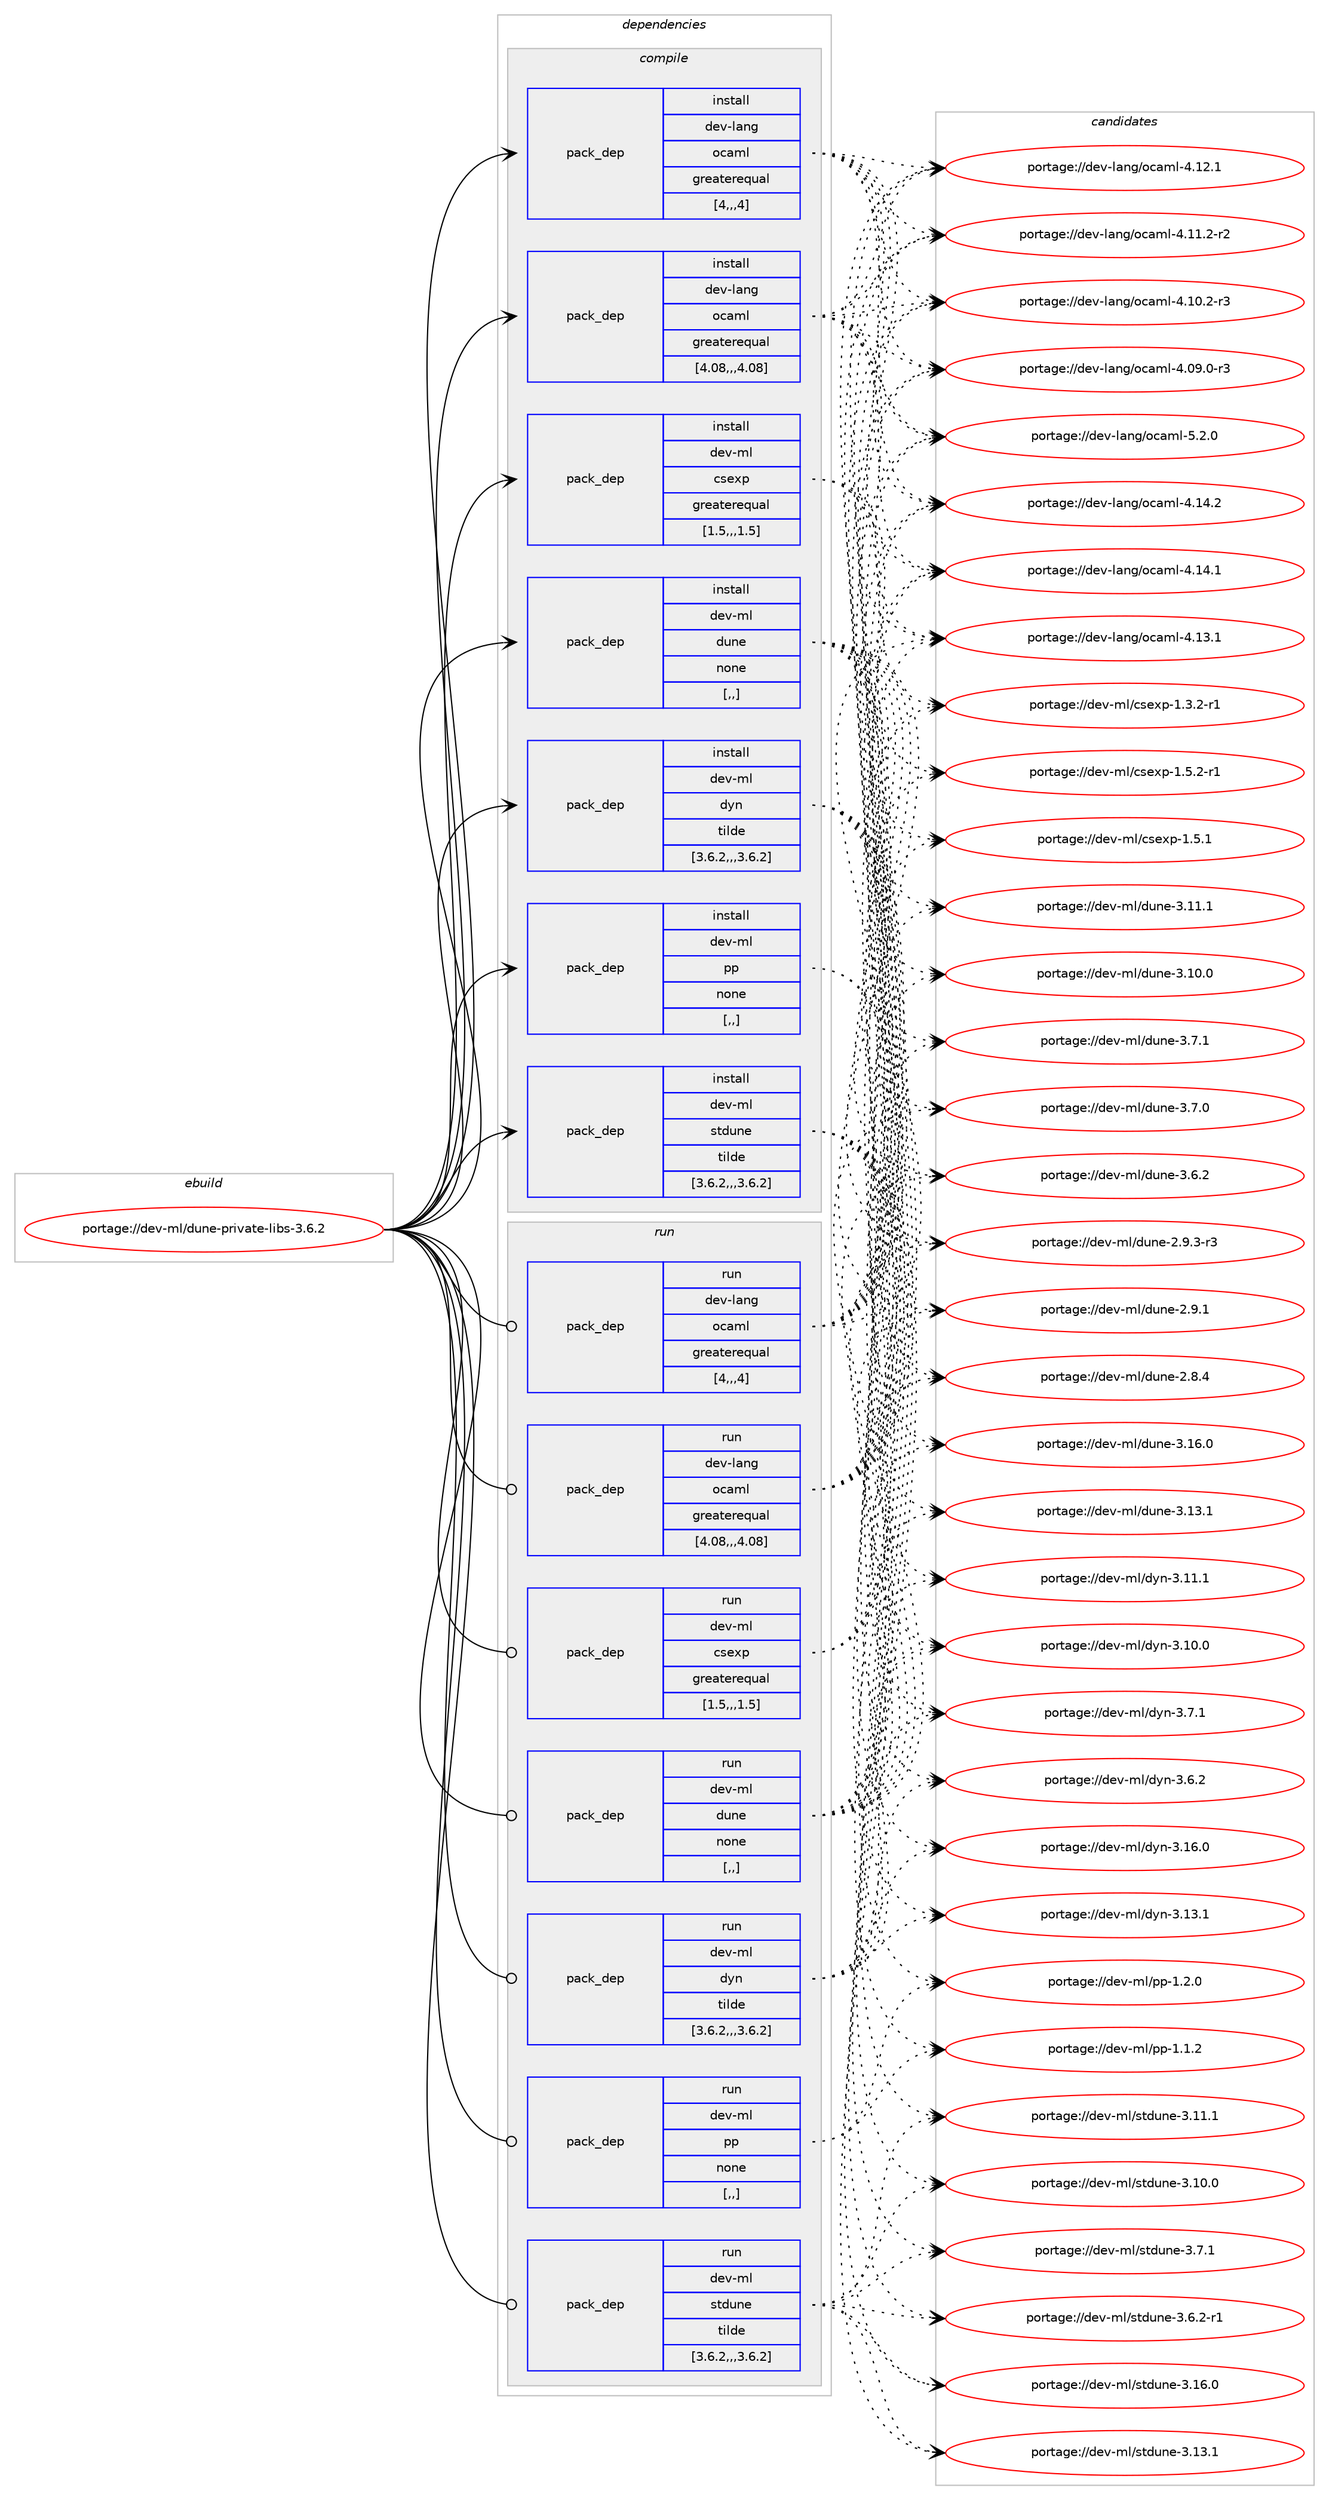 digraph prolog {

# *************
# Graph options
# *************

newrank=true;
concentrate=true;
compound=true;
graph [rankdir=LR,fontname=Helvetica,fontsize=10,ranksep=1.5];#, ranksep=2.5, nodesep=0.2];
edge  [arrowhead=vee];
node  [fontname=Helvetica,fontsize=10];

# **********
# The ebuild
# **********

subgraph cluster_leftcol {
color=gray;
label=<<i>ebuild</i>>;
id [label="portage://dev-ml/dune-private-libs-3.6.2", color=red, width=4, href="../dev-ml/dune-private-libs-3.6.2.svg"];
}

# ****************
# The dependencies
# ****************

subgraph cluster_midcol {
color=gray;
label=<<i>dependencies</i>>;
subgraph cluster_compile {
fillcolor="#eeeeee";
style=filled;
label=<<i>compile</i>>;
subgraph pack87952 {
dependency118404 [label=<<TABLE BORDER="0" CELLBORDER="1" CELLSPACING="0" CELLPADDING="4" WIDTH="220"><TR><TD ROWSPAN="6" CELLPADDING="30">pack_dep</TD></TR><TR><TD WIDTH="110">install</TD></TR><TR><TD>dev-lang</TD></TR><TR><TD>ocaml</TD></TR><TR><TD>greaterequal</TD></TR><TR><TD>[4,,,4]</TD></TR></TABLE>>, shape=none, color=blue];
}
id:e -> dependency118404:w [weight=20,style="solid",arrowhead="vee"];
subgraph pack87953 {
dependency118405 [label=<<TABLE BORDER="0" CELLBORDER="1" CELLSPACING="0" CELLPADDING="4" WIDTH="220"><TR><TD ROWSPAN="6" CELLPADDING="30">pack_dep</TD></TR><TR><TD WIDTH="110">install</TD></TR><TR><TD>dev-lang</TD></TR><TR><TD>ocaml</TD></TR><TR><TD>greaterequal</TD></TR><TR><TD>[4.08,,,4.08]</TD></TR></TABLE>>, shape=none, color=blue];
}
id:e -> dependency118405:w [weight=20,style="solid",arrowhead="vee"];
subgraph pack87954 {
dependency118406 [label=<<TABLE BORDER="0" CELLBORDER="1" CELLSPACING="0" CELLPADDING="4" WIDTH="220"><TR><TD ROWSPAN="6" CELLPADDING="30">pack_dep</TD></TR><TR><TD WIDTH="110">install</TD></TR><TR><TD>dev-ml</TD></TR><TR><TD>csexp</TD></TR><TR><TD>greaterequal</TD></TR><TR><TD>[1.5,,,1.5]</TD></TR></TABLE>>, shape=none, color=blue];
}
id:e -> dependency118406:w [weight=20,style="solid",arrowhead="vee"];
subgraph pack87955 {
dependency118407 [label=<<TABLE BORDER="0" CELLBORDER="1" CELLSPACING="0" CELLPADDING="4" WIDTH="220"><TR><TD ROWSPAN="6" CELLPADDING="30">pack_dep</TD></TR><TR><TD WIDTH="110">install</TD></TR><TR><TD>dev-ml</TD></TR><TR><TD>dune</TD></TR><TR><TD>none</TD></TR><TR><TD>[,,]</TD></TR></TABLE>>, shape=none, color=blue];
}
id:e -> dependency118407:w [weight=20,style="solid",arrowhead="vee"];
subgraph pack87956 {
dependency118408 [label=<<TABLE BORDER="0" CELLBORDER="1" CELLSPACING="0" CELLPADDING="4" WIDTH="220"><TR><TD ROWSPAN="6" CELLPADDING="30">pack_dep</TD></TR><TR><TD WIDTH="110">install</TD></TR><TR><TD>dev-ml</TD></TR><TR><TD>dyn</TD></TR><TR><TD>tilde</TD></TR><TR><TD>[3.6.2,,,3.6.2]</TD></TR></TABLE>>, shape=none, color=blue];
}
id:e -> dependency118408:w [weight=20,style="solid",arrowhead="vee"];
subgraph pack87957 {
dependency118409 [label=<<TABLE BORDER="0" CELLBORDER="1" CELLSPACING="0" CELLPADDING="4" WIDTH="220"><TR><TD ROWSPAN="6" CELLPADDING="30">pack_dep</TD></TR><TR><TD WIDTH="110">install</TD></TR><TR><TD>dev-ml</TD></TR><TR><TD>pp</TD></TR><TR><TD>none</TD></TR><TR><TD>[,,]</TD></TR></TABLE>>, shape=none, color=blue];
}
id:e -> dependency118409:w [weight=20,style="solid",arrowhead="vee"];
subgraph pack87958 {
dependency118410 [label=<<TABLE BORDER="0" CELLBORDER="1" CELLSPACING="0" CELLPADDING="4" WIDTH="220"><TR><TD ROWSPAN="6" CELLPADDING="30">pack_dep</TD></TR><TR><TD WIDTH="110">install</TD></TR><TR><TD>dev-ml</TD></TR><TR><TD>stdune</TD></TR><TR><TD>tilde</TD></TR><TR><TD>[3.6.2,,,3.6.2]</TD></TR></TABLE>>, shape=none, color=blue];
}
id:e -> dependency118410:w [weight=20,style="solid",arrowhead="vee"];
}
subgraph cluster_compileandrun {
fillcolor="#eeeeee";
style=filled;
label=<<i>compile and run</i>>;
}
subgraph cluster_run {
fillcolor="#eeeeee";
style=filled;
label=<<i>run</i>>;
subgraph pack87959 {
dependency118411 [label=<<TABLE BORDER="0" CELLBORDER="1" CELLSPACING="0" CELLPADDING="4" WIDTH="220"><TR><TD ROWSPAN="6" CELLPADDING="30">pack_dep</TD></TR><TR><TD WIDTH="110">run</TD></TR><TR><TD>dev-lang</TD></TR><TR><TD>ocaml</TD></TR><TR><TD>greaterequal</TD></TR><TR><TD>[4,,,4]</TD></TR></TABLE>>, shape=none, color=blue];
}
id:e -> dependency118411:w [weight=20,style="solid",arrowhead="odot"];
subgraph pack87960 {
dependency118412 [label=<<TABLE BORDER="0" CELLBORDER="1" CELLSPACING="0" CELLPADDING="4" WIDTH="220"><TR><TD ROWSPAN="6" CELLPADDING="30">pack_dep</TD></TR><TR><TD WIDTH="110">run</TD></TR><TR><TD>dev-lang</TD></TR><TR><TD>ocaml</TD></TR><TR><TD>greaterequal</TD></TR><TR><TD>[4.08,,,4.08]</TD></TR></TABLE>>, shape=none, color=blue];
}
id:e -> dependency118412:w [weight=20,style="solid",arrowhead="odot"];
subgraph pack87961 {
dependency118413 [label=<<TABLE BORDER="0" CELLBORDER="1" CELLSPACING="0" CELLPADDING="4" WIDTH="220"><TR><TD ROWSPAN="6" CELLPADDING="30">pack_dep</TD></TR><TR><TD WIDTH="110">run</TD></TR><TR><TD>dev-ml</TD></TR><TR><TD>csexp</TD></TR><TR><TD>greaterequal</TD></TR><TR><TD>[1.5,,,1.5]</TD></TR></TABLE>>, shape=none, color=blue];
}
id:e -> dependency118413:w [weight=20,style="solid",arrowhead="odot"];
subgraph pack87962 {
dependency118414 [label=<<TABLE BORDER="0" CELLBORDER="1" CELLSPACING="0" CELLPADDING="4" WIDTH="220"><TR><TD ROWSPAN="6" CELLPADDING="30">pack_dep</TD></TR><TR><TD WIDTH="110">run</TD></TR><TR><TD>dev-ml</TD></TR><TR><TD>dune</TD></TR><TR><TD>none</TD></TR><TR><TD>[,,]</TD></TR></TABLE>>, shape=none, color=blue];
}
id:e -> dependency118414:w [weight=20,style="solid",arrowhead="odot"];
subgraph pack87963 {
dependency118415 [label=<<TABLE BORDER="0" CELLBORDER="1" CELLSPACING="0" CELLPADDING="4" WIDTH="220"><TR><TD ROWSPAN="6" CELLPADDING="30">pack_dep</TD></TR><TR><TD WIDTH="110">run</TD></TR><TR><TD>dev-ml</TD></TR><TR><TD>dyn</TD></TR><TR><TD>tilde</TD></TR><TR><TD>[3.6.2,,,3.6.2]</TD></TR></TABLE>>, shape=none, color=blue];
}
id:e -> dependency118415:w [weight=20,style="solid",arrowhead="odot"];
subgraph pack87964 {
dependency118416 [label=<<TABLE BORDER="0" CELLBORDER="1" CELLSPACING="0" CELLPADDING="4" WIDTH="220"><TR><TD ROWSPAN="6" CELLPADDING="30">pack_dep</TD></TR><TR><TD WIDTH="110">run</TD></TR><TR><TD>dev-ml</TD></TR><TR><TD>pp</TD></TR><TR><TD>none</TD></TR><TR><TD>[,,]</TD></TR></TABLE>>, shape=none, color=blue];
}
id:e -> dependency118416:w [weight=20,style="solid",arrowhead="odot"];
subgraph pack87965 {
dependency118417 [label=<<TABLE BORDER="0" CELLBORDER="1" CELLSPACING="0" CELLPADDING="4" WIDTH="220"><TR><TD ROWSPAN="6" CELLPADDING="30">pack_dep</TD></TR><TR><TD WIDTH="110">run</TD></TR><TR><TD>dev-ml</TD></TR><TR><TD>stdune</TD></TR><TR><TD>tilde</TD></TR><TR><TD>[3.6.2,,,3.6.2]</TD></TR></TABLE>>, shape=none, color=blue];
}
id:e -> dependency118417:w [weight=20,style="solid",arrowhead="odot"];
}
}

# **************
# The candidates
# **************

subgraph cluster_choices {
rank=same;
color=gray;
label=<<i>candidates</i>>;

subgraph choice87952 {
color=black;
nodesep=1;
choice1001011184510897110103471119997109108455346504648 [label="portage://dev-lang/ocaml-5.2.0", color=red, width=4,href="../dev-lang/ocaml-5.2.0.svg"];
choice100101118451089711010347111999710910845524649524650 [label="portage://dev-lang/ocaml-4.14.2", color=red, width=4,href="../dev-lang/ocaml-4.14.2.svg"];
choice100101118451089711010347111999710910845524649524649 [label="portage://dev-lang/ocaml-4.14.1", color=red, width=4,href="../dev-lang/ocaml-4.14.1.svg"];
choice100101118451089711010347111999710910845524649514649 [label="portage://dev-lang/ocaml-4.13.1", color=red, width=4,href="../dev-lang/ocaml-4.13.1.svg"];
choice100101118451089711010347111999710910845524649504649 [label="portage://dev-lang/ocaml-4.12.1", color=red, width=4,href="../dev-lang/ocaml-4.12.1.svg"];
choice1001011184510897110103471119997109108455246494946504511450 [label="portage://dev-lang/ocaml-4.11.2-r2", color=red, width=4,href="../dev-lang/ocaml-4.11.2-r2.svg"];
choice1001011184510897110103471119997109108455246494846504511451 [label="portage://dev-lang/ocaml-4.10.2-r3", color=red, width=4,href="../dev-lang/ocaml-4.10.2-r3.svg"];
choice1001011184510897110103471119997109108455246485746484511451 [label="portage://dev-lang/ocaml-4.09.0-r3", color=red, width=4,href="../dev-lang/ocaml-4.09.0-r3.svg"];
dependency118404:e -> choice1001011184510897110103471119997109108455346504648:w [style=dotted,weight="100"];
dependency118404:e -> choice100101118451089711010347111999710910845524649524650:w [style=dotted,weight="100"];
dependency118404:e -> choice100101118451089711010347111999710910845524649524649:w [style=dotted,weight="100"];
dependency118404:e -> choice100101118451089711010347111999710910845524649514649:w [style=dotted,weight="100"];
dependency118404:e -> choice100101118451089711010347111999710910845524649504649:w [style=dotted,weight="100"];
dependency118404:e -> choice1001011184510897110103471119997109108455246494946504511450:w [style=dotted,weight="100"];
dependency118404:e -> choice1001011184510897110103471119997109108455246494846504511451:w [style=dotted,weight="100"];
dependency118404:e -> choice1001011184510897110103471119997109108455246485746484511451:w [style=dotted,weight="100"];
}
subgraph choice87953 {
color=black;
nodesep=1;
choice1001011184510897110103471119997109108455346504648 [label="portage://dev-lang/ocaml-5.2.0", color=red, width=4,href="../dev-lang/ocaml-5.2.0.svg"];
choice100101118451089711010347111999710910845524649524650 [label="portage://dev-lang/ocaml-4.14.2", color=red, width=4,href="../dev-lang/ocaml-4.14.2.svg"];
choice100101118451089711010347111999710910845524649524649 [label="portage://dev-lang/ocaml-4.14.1", color=red, width=4,href="../dev-lang/ocaml-4.14.1.svg"];
choice100101118451089711010347111999710910845524649514649 [label="portage://dev-lang/ocaml-4.13.1", color=red, width=4,href="../dev-lang/ocaml-4.13.1.svg"];
choice100101118451089711010347111999710910845524649504649 [label="portage://dev-lang/ocaml-4.12.1", color=red, width=4,href="../dev-lang/ocaml-4.12.1.svg"];
choice1001011184510897110103471119997109108455246494946504511450 [label="portage://dev-lang/ocaml-4.11.2-r2", color=red, width=4,href="../dev-lang/ocaml-4.11.2-r2.svg"];
choice1001011184510897110103471119997109108455246494846504511451 [label="portage://dev-lang/ocaml-4.10.2-r3", color=red, width=4,href="../dev-lang/ocaml-4.10.2-r3.svg"];
choice1001011184510897110103471119997109108455246485746484511451 [label="portage://dev-lang/ocaml-4.09.0-r3", color=red, width=4,href="../dev-lang/ocaml-4.09.0-r3.svg"];
dependency118405:e -> choice1001011184510897110103471119997109108455346504648:w [style=dotted,weight="100"];
dependency118405:e -> choice100101118451089711010347111999710910845524649524650:w [style=dotted,weight="100"];
dependency118405:e -> choice100101118451089711010347111999710910845524649524649:w [style=dotted,weight="100"];
dependency118405:e -> choice100101118451089711010347111999710910845524649514649:w [style=dotted,weight="100"];
dependency118405:e -> choice100101118451089711010347111999710910845524649504649:w [style=dotted,weight="100"];
dependency118405:e -> choice1001011184510897110103471119997109108455246494946504511450:w [style=dotted,weight="100"];
dependency118405:e -> choice1001011184510897110103471119997109108455246494846504511451:w [style=dotted,weight="100"];
dependency118405:e -> choice1001011184510897110103471119997109108455246485746484511451:w [style=dotted,weight="100"];
}
subgraph choice87954 {
color=black;
nodesep=1;
choice1001011184510910847991151011201124549465346504511449 [label="portage://dev-ml/csexp-1.5.2-r1", color=red, width=4,href="../dev-ml/csexp-1.5.2-r1.svg"];
choice100101118451091084799115101120112454946534649 [label="portage://dev-ml/csexp-1.5.1", color=red, width=4,href="../dev-ml/csexp-1.5.1.svg"];
choice1001011184510910847991151011201124549465146504511449 [label="portage://dev-ml/csexp-1.3.2-r1", color=red, width=4,href="../dev-ml/csexp-1.3.2-r1.svg"];
dependency118406:e -> choice1001011184510910847991151011201124549465346504511449:w [style=dotted,weight="100"];
dependency118406:e -> choice100101118451091084799115101120112454946534649:w [style=dotted,weight="100"];
dependency118406:e -> choice1001011184510910847991151011201124549465146504511449:w [style=dotted,weight="100"];
}
subgraph choice87955 {
color=black;
nodesep=1;
choice100101118451091084710011711010145514649544648 [label="portage://dev-ml/dune-3.16.0", color=red, width=4,href="../dev-ml/dune-3.16.0.svg"];
choice100101118451091084710011711010145514649514649 [label="portage://dev-ml/dune-3.13.1", color=red, width=4,href="../dev-ml/dune-3.13.1.svg"];
choice100101118451091084710011711010145514649494649 [label="portage://dev-ml/dune-3.11.1", color=red, width=4,href="../dev-ml/dune-3.11.1.svg"];
choice100101118451091084710011711010145514649484648 [label="portage://dev-ml/dune-3.10.0", color=red, width=4,href="../dev-ml/dune-3.10.0.svg"];
choice1001011184510910847100117110101455146554649 [label="portage://dev-ml/dune-3.7.1", color=red, width=4,href="../dev-ml/dune-3.7.1.svg"];
choice1001011184510910847100117110101455146554648 [label="portage://dev-ml/dune-3.7.0", color=red, width=4,href="../dev-ml/dune-3.7.0.svg"];
choice1001011184510910847100117110101455146544650 [label="portage://dev-ml/dune-3.6.2", color=red, width=4,href="../dev-ml/dune-3.6.2.svg"];
choice10010111845109108471001171101014550465746514511451 [label="portage://dev-ml/dune-2.9.3-r3", color=red, width=4,href="../dev-ml/dune-2.9.3-r3.svg"];
choice1001011184510910847100117110101455046574649 [label="portage://dev-ml/dune-2.9.1", color=red, width=4,href="../dev-ml/dune-2.9.1.svg"];
choice1001011184510910847100117110101455046564652 [label="portage://dev-ml/dune-2.8.4", color=red, width=4,href="../dev-ml/dune-2.8.4.svg"];
dependency118407:e -> choice100101118451091084710011711010145514649544648:w [style=dotted,weight="100"];
dependency118407:e -> choice100101118451091084710011711010145514649514649:w [style=dotted,weight="100"];
dependency118407:e -> choice100101118451091084710011711010145514649494649:w [style=dotted,weight="100"];
dependency118407:e -> choice100101118451091084710011711010145514649484648:w [style=dotted,weight="100"];
dependency118407:e -> choice1001011184510910847100117110101455146554649:w [style=dotted,weight="100"];
dependency118407:e -> choice1001011184510910847100117110101455146554648:w [style=dotted,weight="100"];
dependency118407:e -> choice1001011184510910847100117110101455146544650:w [style=dotted,weight="100"];
dependency118407:e -> choice10010111845109108471001171101014550465746514511451:w [style=dotted,weight="100"];
dependency118407:e -> choice1001011184510910847100117110101455046574649:w [style=dotted,weight="100"];
dependency118407:e -> choice1001011184510910847100117110101455046564652:w [style=dotted,weight="100"];
}
subgraph choice87956 {
color=black;
nodesep=1;
choice100101118451091084710012111045514649544648 [label="portage://dev-ml/dyn-3.16.0", color=red, width=4,href="../dev-ml/dyn-3.16.0.svg"];
choice100101118451091084710012111045514649514649 [label="portage://dev-ml/dyn-3.13.1", color=red, width=4,href="../dev-ml/dyn-3.13.1.svg"];
choice100101118451091084710012111045514649494649 [label="portage://dev-ml/dyn-3.11.1", color=red, width=4,href="../dev-ml/dyn-3.11.1.svg"];
choice100101118451091084710012111045514649484648 [label="portage://dev-ml/dyn-3.10.0", color=red, width=4,href="../dev-ml/dyn-3.10.0.svg"];
choice1001011184510910847100121110455146554649 [label="portage://dev-ml/dyn-3.7.1", color=red, width=4,href="../dev-ml/dyn-3.7.1.svg"];
choice1001011184510910847100121110455146544650 [label="portage://dev-ml/dyn-3.6.2", color=red, width=4,href="../dev-ml/dyn-3.6.2.svg"];
dependency118408:e -> choice100101118451091084710012111045514649544648:w [style=dotted,weight="100"];
dependency118408:e -> choice100101118451091084710012111045514649514649:w [style=dotted,weight="100"];
dependency118408:e -> choice100101118451091084710012111045514649494649:w [style=dotted,weight="100"];
dependency118408:e -> choice100101118451091084710012111045514649484648:w [style=dotted,weight="100"];
dependency118408:e -> choice1001011184510910847100121110455146554649:w [style=dotted,weight="100"];
dependency118408:e -> choice1001011184510910847100121110455146544650:w [style=dotted,weight="100"];
}
subgraph choice87957 {
color=black;
nodesep=1;
choice1001011184510910847112112454946504648 [label="portage://dev-ml/pp-1.2.0", color=red, width=4,href="../dev-ml/pp-1.2.0.svg"];
choice1001011184510910847112112454946494650 [label="portage://dev-ml/pp-1.1.2", color=red, width=4,href="../dev-ml/pp-1.1.2.svg"];
dependency118409:e -> choice1001011184510910847112112454946504648:w [style=dotted,weight="100"];
dependency118409:e -> choice1001011184510910847112112454946494650:w [style=dotted,weight="100"];
}
subgraph choice87958 {
color=black;
nodesep=1;
choice100101118451091084711511610011711010145514649544648 [label="portage://dev-ml/stdune-3.16.0", color=red, width=4,href="../dev-ml/stdune-3.16.0.svg"];
choice100101118451091084711511610011711010145514649514649 [label="portage://dev-ml/stdune-3.13.1", color=red, width=4,href="../dev-ml/stdune-3.13.1.svg"];
choice100101118451091084711511610011711010145514649494649 [label="portage://dev-ml/stdune-3.11.1", color=red, width=4,href="../dev-ml/stdune-3.11.1.svg"];
choice100101118451091084711511610011711010145514649484648 [label="portage://dev-ml/stdune-3.10.0", color=red, width=4,href="../dev-ml/stdune-3.10.0.svg"];
choice1001011184510910847115116100117110101455146554649 [label="portage://dev-ml/stdune-3.7.1", color=red, width=4,href="../dev-ml/stdune-3.7.1.svg"];
choice10010111845109108471151161001171101014551465446504511449 [label="portage://dev-ml/stdune-3.6.2-r1", color=red, width=4,href="../dev-ml/stdune-3.6.2-r1.svg"];
dependency118410:e -> choice100101118451091084711511610011711010145514649544648:w [style=dotted,weight="100"];
dependency118410:e -> choice100101118451091084711511610011711010145514649514649:w [style=dotted,weight="100"];
dependency118410:e -> choice100101118451091084711511610011711010145514649494649:w [style=dotted,weight="100"];
dependency118410:e -> choice100101118451091084711511610011711010145514649484648:w [style=dotted,weight="100"];
dependency118410:e -> choice1001011184510910847115116100117110101455146554649:w [style=dotted,weight="100"];
dependency118410:e -> choice10010111845109108471151161001171101014551465446504511449:w [style=dotted,weight="100"];
}
subgraph choice87959 {
color=black;
nodesep=1;
choice1001011184510897110103471119997109108455346504648 [label="portage://dev-lang/ocaml-5.2.0", color=red, width=4,href="../dev-lang/ocaml-5.2.0.svg"];
choice100101118451089711010347111999710910845524649524650 [label="portage://dev-lang/ocaml-4.14.2", color=red, width=4,href="../dev-lang/ocaml-4.14.2.svg"];
choice100101118451089711010347111999710910845524649524649 [label="portage://dev-lang/ocaml-4.14.1", color=red, width=4,href="../dev-lang/ocaml-4.14.1.svg"];
choice100101118451089711010347111999710910845524649514649 [label="portage://dev-lang/ocaml-4.13.1", color=red, width=4,href="../dev-lang/ocaml-4.13.1.svg"];
choice100101118451089711010347111999710910845524649504649 [label="portage://dev-lang/ocaml-4.12.1", color=red, width=4,href="../dev-lang/ocaml-4.12.1.svg"];
choice1001011184510897110103471119997109108455246494946504511450 [label="portage://dev-lang/ocaml-4.11.2-r2", color=red, width=4,href="../dev-lang/ocaml-4.11.2-r2.svg"];
choice1001011184510897110103471119997109108455246494846504511451 [label="portage://dev-lang/ocaml-4.10.2-r3", color=red, width=4,href="../dev-lang/ocaml-4.10.2-r3.svg"];
choice1001011184510897110103471119997109108455246485746484511451 [label="portage://dev-lang/ocaml-4.09.0-r3", color=red, width=4,href="../dev-lang/ocaml-4.09.0-r3.svg"];
dependency118411:e -> choice1001011184510897110103471119997109108455346504648:w [style=dotted,weight="100"];
dependency118411:e -> choice100101118451089711010347111999710910845524649524650:w [style=dotted,weight="100"];
dependency118411:e -> choice100101118451089711010347111999710910845524649524649:w [style=dotted,weight="100"];
dependency118411:e -> choice100101118451089711010347111999710910845524649514649:w [style=dotted,weight="100"];
dependency118411:e -> choice100101118451089711010347111999710910845524649504649:w [style=dotted,weight="100"];
dependency118411:e -> choice1001011184510897110103471119997109108455246494946504511450:w [style=dotted,weight="100"];
dependency118411:e -> choice1001011184510897110103471119997109108455246494846504511451:w [style=dotted,weight="100"];
dependency118411:e -> choice1001011184510897110103471119997109108455246485746484511451:w [style=dotted,weight="100"];
}
subgraph choice87960 {
color=black;
nodesep=1;
choice1001011184510897110103471119997109108455346504648 [label="portage://dev-lang/ocaml-5.2.0", color=red, width=4,href="../dev-lang/ocaml-5.2.0.svg"];
choice100101118451089711010347111999710910845524649524650 [label="portage://dev-lang/ocaml-4.14.2", color=red, width=4,href="../dev-lang/ocaml-4.14.2.svg"];
choice100101118451089711010347111999710910845524649524649 [label="portage://dev-lang/ocaml-4.14.1", color=red, width=4,href="../dev-lang/ocaml-4.14.1.svg"];
choice100101118451089711010347111999710910845524649514649 [label="portage://dev-lang/ocaml-4.13.1", color=red, width=4,href="../dev-lang/ocaml-4.13.1.svg"];
choice100101118451089711010347111999710910845524649504649 [label="portage://dev-lang/ocaml-4.12.1", color=red, width=4,href="../dev-lang/ocaml-4.12.1.svg"];
choice1001011184510897110103471119997109108455246494946504511450 [label="portage://dev-lang/ocaml-4.11.2-r2", color=red, width=4,href="../dev-lang/ocaml-4.11.2-r2.svg"];
choice1001011184510897110103471119997109108455246494846504511451 [label="portage://dev-lang/ocaml-4.10.2-r3", color=red, width=4,href="../dev-lang/ocaml-4.10.2-r3.svg"];
choice1001011184510897110103471119997109108455246485746484511451 [label="portage://dev-lang/ocaml-4.09.0-r3", color=red, width=4,href="../dev-lang/ocaml-4.09.0-r3.svg"];
dependency118412:e -> choice1001011184510897110103471119997109108455346504648:w [style=dotted,weight="100"];
dependency118412:e -> choice100101118451089711010347111999710910845524649524650:w [style=dotted,weight="100"];
dependency118412:e -> choice100101118451089711010347111999710910845524649524649:w [style=dotted,weight="100"];
dependency118412:e -> choice100101118451089711010347111999710910845524649514649:w [style=dotted,weight="100"];
dependency118412:e -> choice100101118451089711010347111999710910845524649504649:w [style=dotted,weight="100"];
dependency118412:e -> choice1001011184510897110103471119997109108455246494946504511450:w [style=dotted,weight="100"];
dependency118412:e -> choice1001011184510897110103471119997109108455246494846504511451:w [style=dotted,weight="100"];
dependency118412:e -> choice1001011184510897110103471119997109108455246485746484511451:w [style=dotted,weight="100"];
}
subgraph choice87961 {
color=black;
nodesep=1;
choice1001011184510910847991151011201124549465346504511449 [label="portage://dev-ml/csexp-1.5.2-r1", color=red, width=4,href="../dev-ml/csexp-1.5.2-r1.svg"];
choice100101118451091084799115101120112454946534649 [label="portage://dev-ml/csexp-1.5.1", color=red, width=4,href="../dev-ml/csexp-1.5.1.svg"];
choice1001011184510910847991151011201124549465146504511449 [label="portage://dev-ml/csexp-1.3.2-r1", color=red, width=4,href="../dev-ml/csexp-1.3.2-r1.svg"];
dependency118413:e -> choice1001011184510910847991151011201124549465346504511449:w [style=dotted,weight="100"];
dependency118413:e -> choice100101118451091084799115101120112454946534649:w [style=dotted,weight="100"];
dependency118413:e -> choice1001011184510910847991151011201124549465146504511449:w [style=dotted,weight="100"];
}
subgraph choice87962 {
color=black;
nodesep=1;
choice100101118451091084710011711010145514649544648 [label="portage://dev-ml/dune-3.16.0", color=red, width=4,href="../dev-ml/dune-3.16.0.svg"];
choice100101118451091084710011711010145514649514649 [label="portage://dev-ml/dune-3.13.1", color=red, width=4,href="../dev-ml/dune-3.13.1.svg"];
choice100101118451091084710011711010145514649494649 [label="portage://dev-ml/dune-3.11.1", color=red, width=4,href="../dev-ml/dune-3.11.1.svg"];
choice100101118451091084710011711010145514649484648 [label="portage://dev-ml/dune-3.10.0", color=red, width=4,href="../dev-ml/dune-3.10.0.svg"];
choice1001011184510910847100117110101455146554649 [label="portage://dev-ml/dune-3.7.1", color=red, width=4,href="../dev-ml/dune-3.7.1.svg"];
choice1001011184510910847100117110101455146554648 [label="portage://dev-ml/dune-3.7.0", color=red, width=4,href="../dev-ml/dune-3.7.0.svg"];
choice1001011184510910847100117110101455146544650 [label="portage://dev-ml/dune-3.6.2", color=red, width=4,href="../dev-ml/dune-3.6.2.svg"];
choice10010111845109108471001171101014550465746514511451 [label="portage://dev-ml/dune-2.9.3-r3", color=red, width=4,href="../dev-ml/dune-2.9.3-r3.svg"];
choice1001011184510910847100117110101455046574649 [label="portage://dev-ml/dune-2.9.1", color=red, width=4,href="../dev-ml/dune-2.9.1.svg"];
choice1001011184510910847100117110101455046564652 [label="portage://dev-ml/dune-2.8.4", color=red, width=4,href="../dev-ml/dune-2.8.4.svg"];
dependency118414:e -> choice100101118451091084710011711010145514649544648:w [style=dotted,weight="100"];
dependency118414:e -> choice100101118451091084710011711010145514649514649:w [style=dotted,weight="100"];
dependency118414:e -> choice100101118451091084710011711010145514649494649:w [style=dotted,weight="100"];
dependency118414:e -> choice100101118451091084710011711010145514649484648:w [style=dotted,weight="100"];
dependency118414:e -> choice1001011184510910847100117110101455146554649:w [style=dotted,weight="100"];
dependency118414:e -> choice1001011184510910847100117110101455146554648:w [style=dotted,weight="100"];
dependency118414:e -> choice1001011184510910847100117110101455146544650:w [style=dotted,weight="100"];
dependency118414:e -> choice10010111845109108471001171101014550465746514511451:w [style=dotted,weight="100"];
dependency118414:e -> choice1001011184510910847100117110101455046574649:w [style=dotted,weight="100"];
dependency118414:e -> choice1001011184510910847100117110101455046564652:w [style=dotted,weight="100"];
}
subgraph choice87963 {
color=black;
nodesep=1;
choice100101118451091084710012111045514649544648 [label="portage://dev-ml/dyn-3.16.0", color=red, width=4,href="../dev-ml/dyn-3.16.0.svg"];
choice100101118451091084710012111045514649514649 [label="portage://dev-ml/dyn-3.13.1", color=red, width=4,href="../dev-ml/dyn-3.13.1.svg"];
choice100101118451091084710012111045514649494649 [label="portage://dev-ml/dyn-3.11.1", color=red, width=4,href="../dev-ml/dyn-3.11.1.svg"];
choice100101118451091084710012111045514649484648 [label="portage://dev-ml/dyn-3.10.0", color=red, width=4,href="../dev-ml/dyn-3.10.0.svg"];
choice1001011184510910847100121110455146554649 [label="portage://dev-ml/dyn-3.7.1", color=red, width=4,href="../dev-ml/dyn-3.7.1.svg"];
choice1001011184510910847100121110455146544650 [label="portage://dev-ml/dyn-3.6.2", color=red, width=4,href="../dev-ml/dyn-3.6.2.svg"];
dependency118415:e -> choice100101118451091084710012111045514649544648:w [style=dotted,weight="100"];
dependency118415:e -> choice100101118451091084710012111045514649514649:w [style=dotted,weight="100"];
dependency118415:e -> choice100101118451091084710012111045514649494649:w [style=dotted,weight="100"];
dependency118415:e -> choice100101118451091084710012111045514649484648:w [style=dotted,weight="100"];
dependency118415:e -> choice1001011184510910847100121110455146554649:w [style=dotted,weight="100"];
dependency118415:e -> choice1001011184510910847100121110455146544650:w [style=dotted,weight="100"];
}
subgraph choice87964 {
color=black;
nodesep=1;
choice1001011184510910847112112454946504648 [label="portage://dev-ml/pp-1.2.0", color=red, width=4,href="../dev-ml/pp-1.2.0.svg"];
choice1001011184510910847112112454946494650 [label="portage://dev-ml/pp-1.1.2", color=red, width=4,href="../dev-ml/pp-1.1.2.svg"];
dependency118416:e -> choice1001011184510910847112112454946504648:w [style=dotted,weight="100"];
dependency118416:e -> choice1001011184510910847112112454946494650:w [style=dotted,weight="100"];
}
subgraph choice87965 {
color=black;
nodesep=1;
choice100101118451091084711511610011711010145514649544648 [label="portage://dev-ml/stdune-3.16.0", color=red, width=4,href="../dev-ml/stdune-3.16.0.svg"];
choice100101118451091084711511610011711010145514649514649 [label="portage://dev-ml/stdune-3.13.1", color=red, width=4,href="../dev-ml/stdune-3.13.1.svg"];
choice100101118451091084711511610011711010145514649494649 [label="portage://dev-ml/stdune-3.11.1", color=red, width=4,href="../dev-ml/stdune-3.11.1.svg"];
choice100101118451091084711511610011711010145514649484648 [label="portage://dev-ml/stdune-3.10.0", color=red, width=4,href="../dev-ml/stdune-3.10.0.svg"];
choice1001011184510910847115116100117110101455146554649 [label="portage://dev-ml/stdune-3.7.1", color=red, width=4,href="../dev-ml/stdune-3.7.1.svg"];
choice10010111845109108471151161001171101014551465446504511449 [label="portage://dev-ml/stdune-3.6.2-r1", color=red, width=4,href="../dev-ml/stdune-3.6.2-r1.svg"];
dependency118417:e -> choice100101118451091084711511610011711010145514649544648:w [style=dotted,weight="100"];
dependency118417:e -> choice100101118451091084711511610011711010145514649514649:w [style=dotted,weight="100"];
dependency118417:e -> choice100101118451091084711511610011711010145514649494649:w [style=dotted,weight="100"];
dependency118417:e -> choice100101118451091084711511610011711010145514649484648:w [style=dotted,weight="100"];
dependency118417:e -> choice1001011184510910847115116100117110101455146554649:w [style=dotted,weight="100"];
dependency118417:e -> choice10010111845109108471151161001171101014551465446504511449:w [style=dotted,weight="100"];
}
}

}
